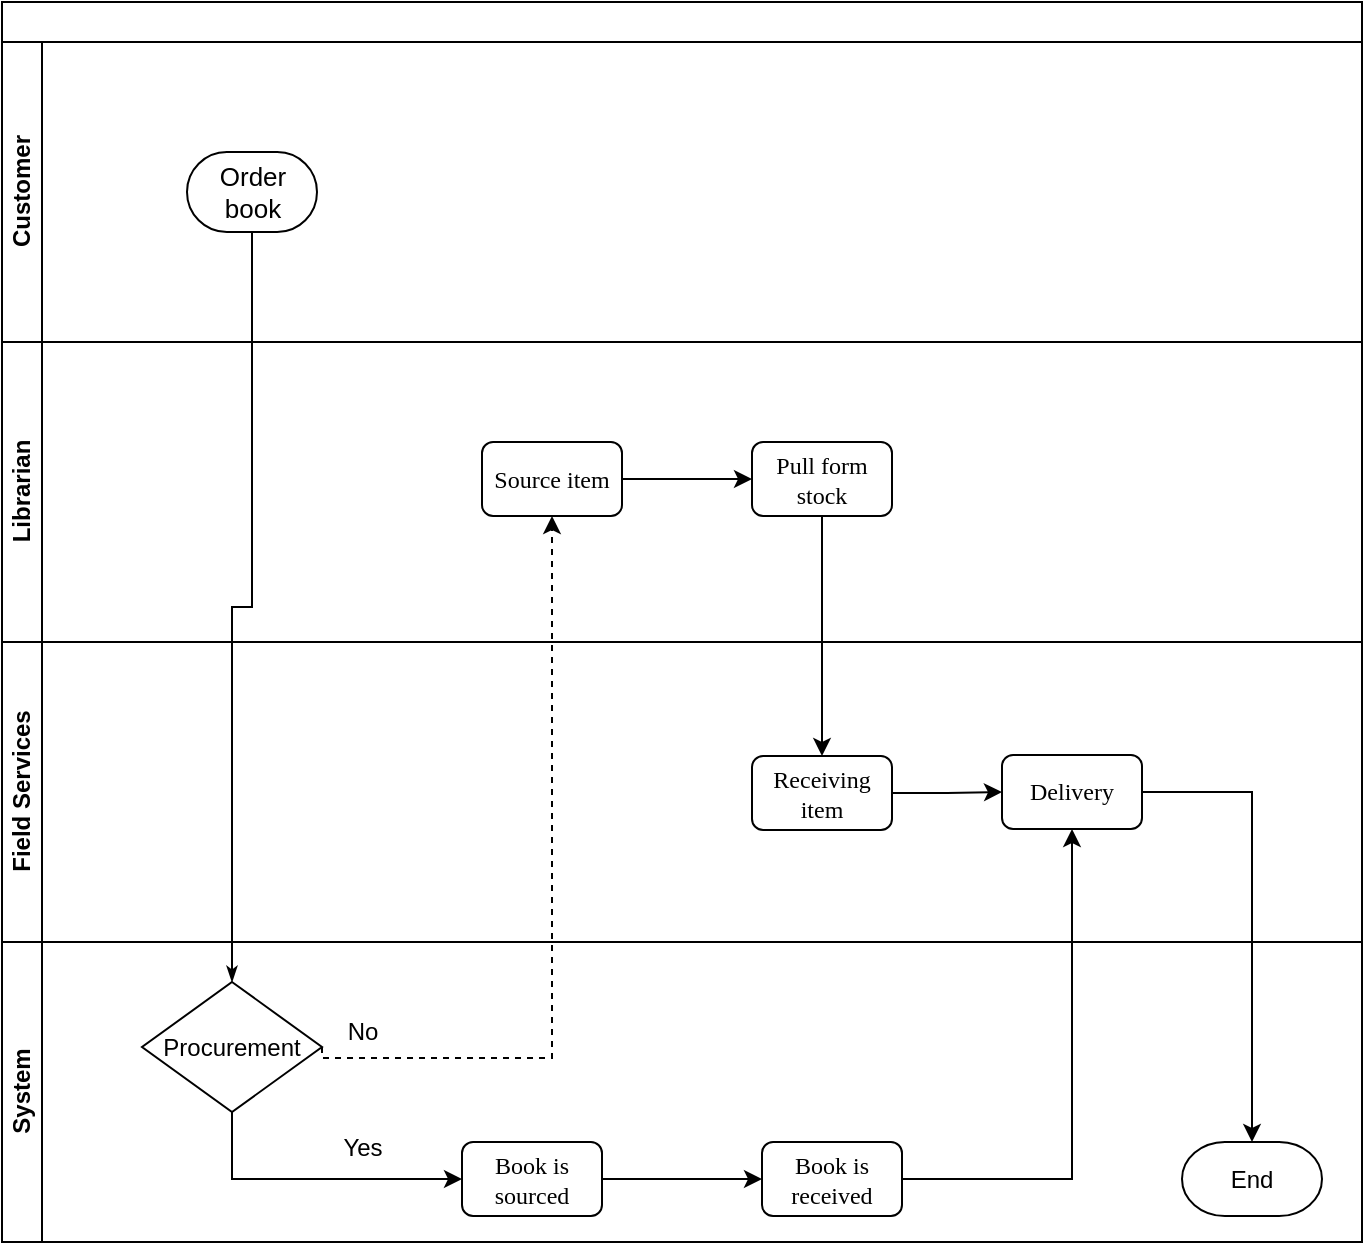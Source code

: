 <mxfile version="21.2.2" type="github">
  <diagram name="Page-1" id="c7488fd3-1785-93aa-aadb-54a6760d102a">
    <mxGraphModel dx="1434" dy="707" grid="1" gridSize="10" guides="1" tooltips="1" connect="1" arrows="1" fold="1" page="1" pageScale="1" pageWidth="1100" pageHeight="850" background="none" math="0" shadow="0">
      <root>
        <mxCell id="0" />
        <mxCell id="1" parent="0" />
        <mxCell id="2b4e8129b02d487f-1" value="" style="swimlane;html=1;childLayout=stackLayout;horizontal=1;startSize=20;horizontalStack=0;rounded=0;shadow=0;labelBackgroundColor=none;strokeWidth=1;fontFamily=Verdana;fontSize=8;align=center;" parent="1" vertex="1">
          <mxGeometry x="200" y="30" width="680" height="620" as="geometry" />
        </mxCell>
        <mxCell id="2b4e8129b02d487f-2" value="Customer" style="swimlane;html=1;startSize=20;horizontal=0;" parent="2b4e8129b02d487f-1" vertex="1">
          <mxGeometry y="20" width="680" height="150" as="geometry" />
        </mxCell>
        <mxCell id="x17FgntfTVtqZCkVvX53-7" value="&lt;font style=&quot;font-size: 13px;&quot;&gt;Order book&lt;/font&gt;" style="strokeWidth=1;html=1;shape=mxgraph.flowchart.terminator;whiteSpace=wrap;" parent="2b4e8129b02d487f-2" vertex="1">
          <mxGeometry x="92.5" y="55" width="65" height="40" as="geometry" />
        </mxCell>
        <mxCell id="2b4e8129b02d487f-3" value="Librarian" style="swimlane;html=1;startSize=20;horizontal=0;" parent="2b4e8129b02d487f-1" vertex="1">
          <mxGeometry y="170" width="680" height="150" as="geometry" />
        </mxCell>
        <mxCell id="7xp74EcXJsoQEg6T1ZSm-30" value="&lt;font style=&quot;font-size: 12px;&quot;&gt;Source item&lt;/font&gt;" style="rounded=1;whiteSpace=wrap;html=1;shadow=0;labelBackgroundColor=none;strokeWidth=1;fontFamily=Verdana;fontSize=8;align=center;" parent="2b4e8129b02d487f-3" vertex="1">
          <mxGeometry x="240" y="50" width="70" height="37" as="geometry" />
        </mxCell>
        <mxCell id="7xp74EcXJsoQEg6T1ZSm-59" value="&lt;font style=&quot;font-size: 12px;&quot;&gt;Pull form stock&lt;/font&gt;" style="rounded=1;whiteSpace=wrap;html=1;shadow=0;labelBackgroundColor=none;strokeWidth=1;fontFamily=Verdana;fontSize=8;align=center;" parent="2b4e8129b02d487f-3" vertex="1">
          <mxGeometry x="375" y="50" width="70" height="37" as="geometry" />
        </mxCell>
        <mxCell id="7xp74EcXJsoQEg6T1ZSm-45" style="edgeStyle=orthogonalEdgeStyle;rounded=0;orthogonalLoop=1;jettySize=auto;html=1;entryX=0;entryY=0.5;entryDx=0;entryDy=0;exitX=1;exitY=0.5;exitDx=0;exitDy=0;" parent="2b4e8129b02d487f-3" source="7xp74EcXJsoQEg6T1ZSm-30" target="7xp74EcXJsoQEg6T1ZSm-59" edge="1">
          <mxGeometry relative="1" as="geometry" />
        </mxCell>
        <mxCell id="7xp74EcXJsoQEg6T1ZSm-21" value="Field Services" style="swimlane;html=1;startSize=20;horizontal=0;" parent="2b4e8129b02d487f-1" vertex="1">
          <mxGeometry y="320" width="680" height="150" as="geometry" />
        </mxCell>
        <mxCell id="7xp74EcXJsoQEg6T1ZSm-46" style="edgeStyle=orthogonalEdgeStyle;rounded=0;orthogonalLoop=1;jettySize=auto;html=1;entryX=0;entryY=0.5;entryDx=0;entryDy=0;" parent="7xp74EcXJsoQEg6T1ZSm-21" source="7xp74EcXJsoQEg6T1ZSm-31" target="7xp74EcXJsoQEg6T1ZSm-42" edge="1">
          <mxGeometry relative="1" as="geometry" />
        </mxCell>
        <mxCell id="7xp74EcXJsoQEg6T1ZSm-31" value="&lt;font style=&quot;font-size: 12px;&quot;&gt;Receiving item&lt;/font&gt;" style="rounded=1;whiteSpace=wrap;html=1;shadow=0;labelBackgroundColor=none;strokeWidth=1;fontFamily=Verdana;fontSize=8;align=center;" parent="7xp74EcXJsoQEg6T1ZSm-21" vertex="1">
          <mxGeometry x="375" y="57" width="70" height="37" as="geometry" />
        </mxCell>
        <mxCell id="7xp74EcXJsoQEg6T1ZSm-42" value="&lt;font style=&quot;font-size: 12px;&quot;&gt;Delivery&lt;/font&gt;" style="rounded=1;whiteSpace=wrap;html=1;shadow=0;labelBackgroundColor=none;strokeWidth=1;fontFamily=Verdana;fontSize=8;align=center;" parent="7xp74EcXJsoQEg6T1ZSm-21" vertex="1">
          <mxGeometry x="500" y="56.5" width="70" height="37" as="geometry" />
        </mxCell>
        <mxCell id="2b4e8129b02d487f-24" style="edgeStyle=orthogonalEdgeStyle;rounded=0;html=1;labelBackgroundColor=none;startArrow=none;startFill=0;startSize=5;endArrow=classicThin;endFill=1;endSize=5;jettySize=auto;orthogonalLoop=1;strokeWidth=1;fontFamily=Verdana;fontSize=8;entryX=0.5;entryY=0;entryDx=0;entryDy=0;entryPerimeter=0;exitX=0.5;exitY=1;exitDx=0;exitDy=0;exitPerimeter=0;" parent="2b4e8129b02d487f-1" source="x17FgntfTVtqZCkVvX53-7" target="7xp74EcXJsoQEg6T1ZSm-29" edge="1">
          <mxGeometry relative="1" as="geometry">
            <mxPoint x="155" y="530" as="targetPoint" />
            <mxPoint x="125" y="113.5" as="sourcePoint" />
          </mxGeometry>
        </mxCell>
        <mxCell id="7xp74EcXJsoQEg6T1ZSm-43" style="edgeStyle=orthogonalEdgeStyle;rounded=0;orthogonalLoop=1;jettySize=auto;html=1;entryX=0.5;entryY=1;entryDx=0;entryDy=0;dashed=1;exitX=1;exitY=0.5;exitDx=0;exitDy=0;exitPerimeter=0;" parent="2b4e8129b02d487f-1" source="7xp74EcXJsoQEg6T1ZSm-29" target="7xp74EcXJsoQEg6T1ZSm-30" edge="1">
          <mxGeometry relative="1" as="geometry">
            <Array as="points">
              <mxPoint x="275" y="528" />
            </Array>
          </mxGeometry>
        </mxCell>
        <mxCell id="7xp74EcXJsoQEg6T1ZSm-55" value="" style="edgeStyle=orthogonalEdgeStyle;rounded=0;orthogonalLoop=1;jettySize=auto;html=1;" parent="2b4e8129b02d487f-1" source="7xp74EcXJsoQEg6T1ZSm-52" target="7xp74EcXJsoQEg6T1ZSm-42" edge="1">
          <mxGeometry relative="1" as="geometry" />
        </mxCell>
        <mxCell id="2b4e8129b02d487f-4" value="System" style="swimlane;html=1;startSize=20;horizontal=0;" parent="2b4e8129b02d487f-1" vertex="1">
          <mxGeometry y="470" width="680" height="150" as="geometry" />
        </mxCell>
        <mxCell id="7xp74EcXJsoQEg6T1ZSm-56" style="edgeStyle=orthogonalEdgeStyle;rounded=0;orthogonalLoop=1;jettySize=auto;html=1;entryX=0;entryY=0.5;entryDx=0;entryDy=0;exitX=0.5;exitY=1;exitDx=0;exitDy=0;exitPerimeter=0;" parent="2b4e8129b02d487f-4" source="7xp74EcXJsoQEg6T1ZSm-29" target="7xp74EcXJsoQEg6T1ZSm-51" edge="1">
          <mxGeometry relative="1" as="geometry" />
        </mxCell>
        <mxCell id="7xp74EcXJsoQEg6T1ZSm-29" value="&lt;font style=&quot;font-size: 12px;&quot;&gt;Procurement&lt;/font&gt;" style="strokeWidth=1;html=1;shape=mxgraph.flowchart.decision;whiteSpace=wrap;" parent="2b4e8129b02d487f-4" vertex="1">
          <mxGeometry x="70" y="20" width="90" height="65" as="geometry" />
        </mxCell>
        <mxCell id="7xp74EcXJsoQEg6T1ZSm-54" value="" style="edgeStyle=orthogonalEdgeStyle;rounded=0;orthogonalLoop=1;jettySize=auto;html=1;" parent="2b4e8129b02d487f-4" source="7xp74EcXJsoQEg6T1ZSm-51" target="7xp74EcXJsoQEg6T1ZSm-52" edge="1">
          <mxGeometry relative="1" as="geometry" />
        </mxCell>
        <mxCell id="7xp74EcXJsoQEg6T1ZSm-51" value="&lt;font style=&quot;font-size: 12px;&quot;&gt;Book is sourced&lt;/font&gt;" style="rounded=1;whiteSpace=wrap;html=1;shadow=0;labelBackgroundColor=none;strokeWidth=1;fontFamily=Verdana;fontSize=8;align=center;" parent="2b4e8129b02d487f-4" vertex="1">
          <mxGeometry x="230" y="100" width="70" height="37" as="geometry" />
        </mxCell>
        <mxCell id="7xp74EcXJsoQEg6T1ZSm-52" value="&lt;font style=&quot;font-size: 12px;&quot;&gt;Book is received&lt;/font&gt;" style="rounded=1;whiteSpace=wrap;html=1;shadow=0;labelBackgroundColor=none;strokeWidth=1;fontFamily=Verdana;fontSize=8;align=center;" parent="2b4e8129b02d487f-4" vertex="1">
          <mxGeometry x="380" y="100" width="70" height="37" as="geometry" />
        </mxCell>
        <mxCell id="7xp74EcXJsoQEg6T1ZSm-44" value="No" style="text;html=1;align=center;verticalAlign=middle;resizable=0;points=[];autosize=1;strokeColor=none;fillColor=none;" parent="2b4e8129b02d487f-4" vertex="1">
          <mxGeometry x="160" y="30" width="40" height="30" as="geometry" />
        </mxCell>
        <mxCell id="x17FgntfTVtqZCkVvX53-10" value="End" style="strokeWidth=1;html=1;shape=mxgraph.flowchart.terminator;whiteSpace=wrap;" parent="2b4e8129b02d487f-4" vertex="1">
          <mxGeometry x="590" y="100" width="70" height="37" as="geometry" />
        </mxCell>
        <mxCell id="7xp74EcXJsoQEg6T1ZSm-60" style="edgeStyle=orthogonalEdgeStyle;rounded=0;orthogonalLoop=1;jettySize=auto;html=1;entryX=0.5;entryY=0;entryDx=0;entryDy=0;" parent="2b4e8129b02d487f-1" source="7xp74EcXJsoQEg6T1ZSm-59" target="7xp74EcXJsoQEg6T1ZSm-31" edge="1">
          <mxGeometry relative="1" as="geometry" />
        </mxCell>
        <mxCell id="x17FgntfTVtqZCkVvX53-6" style="edgeStyle=orthogonalEdgeStyle;rounded=0;orthogonalLoop=1;jettySize=auto;html=1;entryX=0.5;entryY=0;entryDx=0;entryDy=0;entryPerimeter=0;" parent="2b4e8129b02d487f-1" source="7xp74EcXJsoQEg6T1ZSm-42" target="x17FgntfTVtqZCkVvX53-10" edge="1">
          <mxGeometry relative="1" as="geometry">
            <mxPoint x="625" y="570" as="targetPoint" />
          </mxGeometry>
        </mxCell>
        <mxCell id="7xp74EcXJsoQEg6T1ZSm-57" value="Yes" style="text;html=1;align=center;verticalAlign=middle;resizable=0;points=[];autosize=1;strokeColor=none;fillColor=none;" parent="1" vertex="1">
          <mxGeometry x="360" y="588" width="40" height="30" as="geometry" />
        </mxCell>
      </root>
    </mxGraphModel>
  </diagram>
</mxfile>
